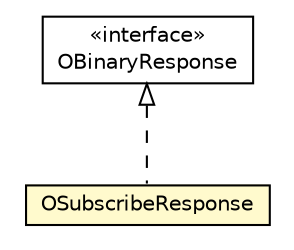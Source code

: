 #!/usr/local/bin/dot
#
# Class diagram 
# Generated by UMLGraph version R5_6-24-gf6e263 (http://www.umlgraph.org/)
#

digraph G {
	edge [fontname="Helvetica",fontsize=10,labelfontname="Helvetica",labelfontsize=10];
	node [fontname="Helvetica",fontsize=10,shape=plaintext];
	nodesep=0.25;
	ranksep=0.5;
	// com.orientechnologies.orient.client.remote.OBinaryResponse
	c7382436 [label=<<table title="com.orientechnologies.orient.client.remote.OBinaryResponse" border="0" cellborder="1" cellspacing="0" cellpadding="2" port="p" href="../OBinaryResponse.html">
		<tr><td><table border="0" cellspacing="0" cellpadding="1">
<tr><td align="center" balign="center"> &#171;interface&#187; </td></tr>
<tr><td align="center" balign="center"> OBinaryResponse </td></tr>
		</table></td></tr>
		</table>>, URL="../OBinaryResponse.html", fontname="Helvetica", fontcolor="black", fontsize=10.0];
	// com.orientechnologies.orient.client.remote.message.OSubscribeResponse
	c7382466 [label=<<table title="com.orientechnologies.orient.client.remote.message.OSubscribeResponse" border="0" cellborder="1" cellspacing="0" cellpadding="2" port="p" bgcolor="lemonChiffon" href="./OSubscribeResponse.html">
		<tr><td><table border="0" cellspacing="0" cellpadding="1">
<tr><td align="center" balign="center"> OSubscribeResponse </td></tr>
		</table></td></tr>
		</table>>, URL="./OSubscribeResponse.html", fontname="Helvetica", fontcolor="black", fontsize=10.0];
	//com.orientechnologies.orient.client.remote.message.OSubscribeResponse implements com.orientechnologies.orient.client.remote.OBinaryResponse
	c7382436:p -> c7382466:p [dir=back,arrowtail=empty,style=dashed];
}


